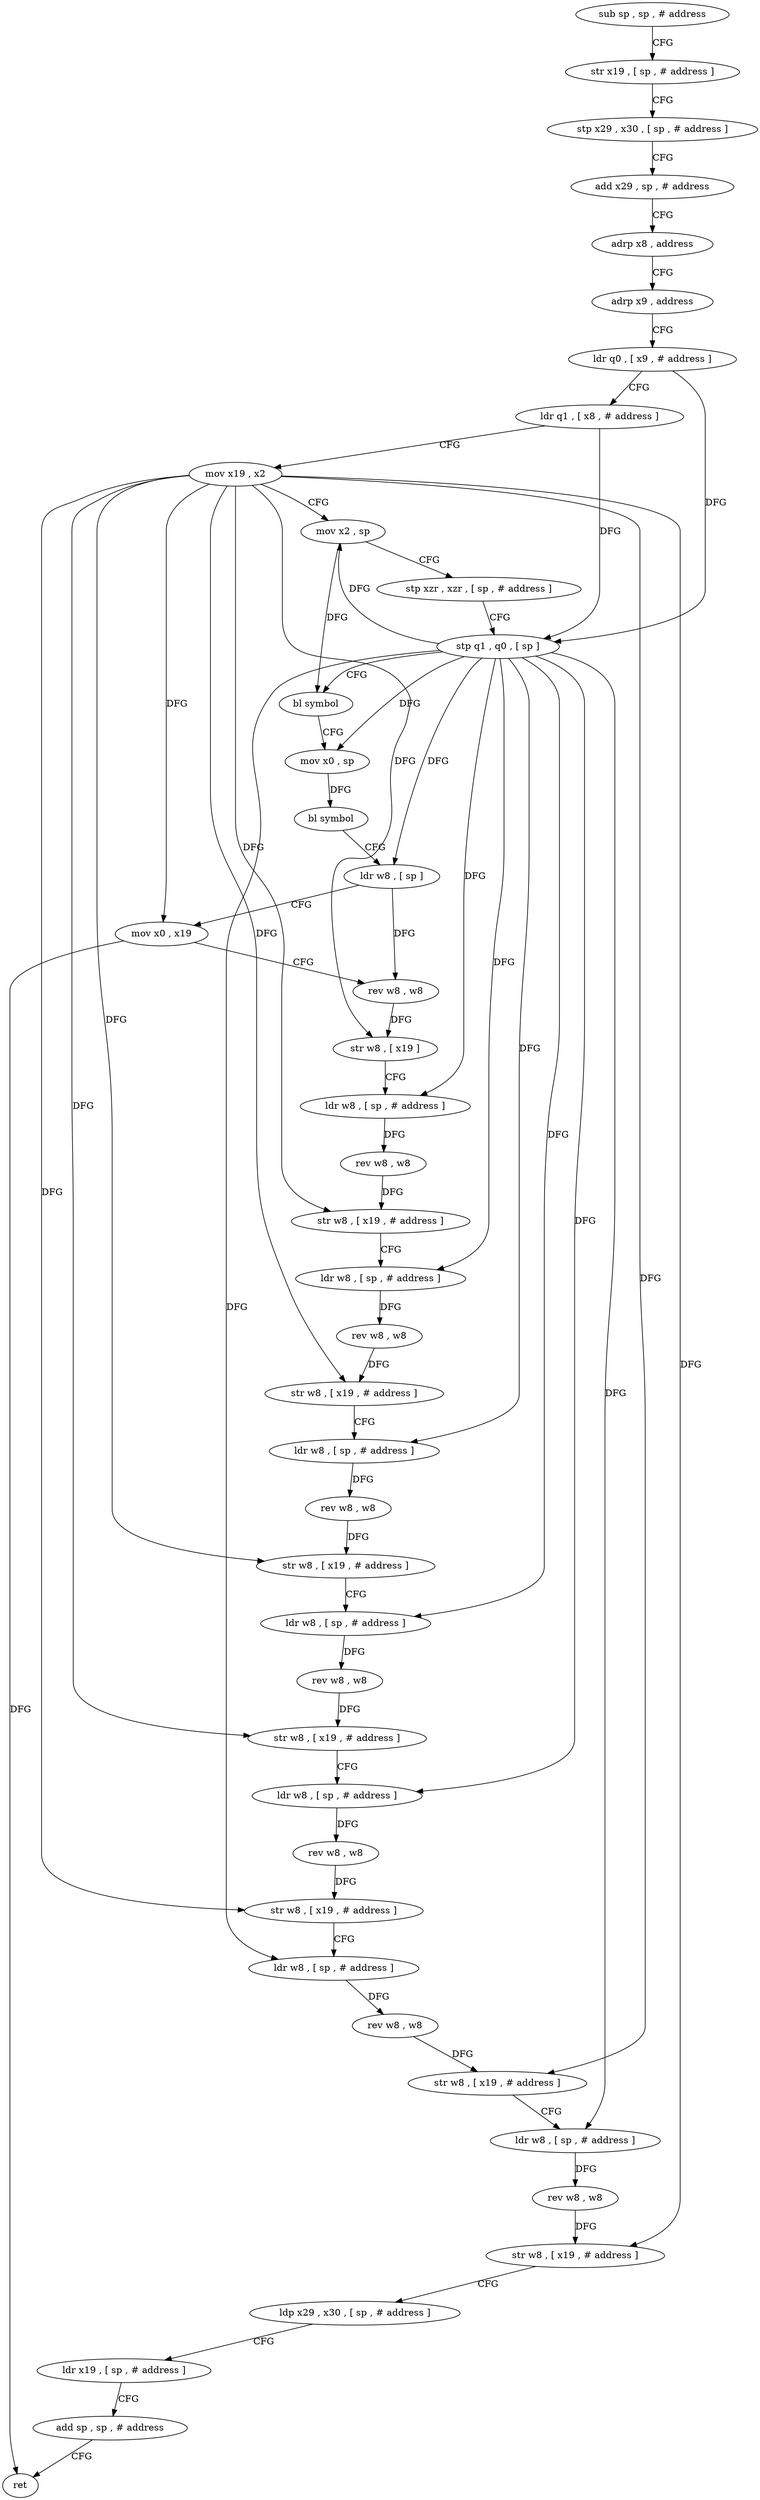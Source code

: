 digraph "func" {
"4230992" [label = "sub sp , sp , # address" ]
"4230996" [label = "str x19 , [ sp , # address ]" ]
"4231000" [label = "stp x29 , x30 , [ sp , # address ]" ]
"4231004" [label = "add x29 , sp , # address" ]
"4231008" [label = "adrp x8 , address" ]
"4231012" [label = "adrp x9 , address" ]
"4231016" [label = "ldr q0 , [ x9 , # address ]" ]
"4231020" [label = "ldr q1 , [ x8 , # address ]" ]
"4231024" [label = "mov x19 , x2" ]
"4231028" [label = "mov x2 , sp" ]
"4231032" [label = "stp xzr , xzr , [ sp , # address ]" ]
"4231036" [label = "stp q1 , q0 , [ sp ]" ]
"4231040" [label = "bl symbol" ]
"4231044" [label = "mov x0 , sp" ]
"4231048" [label = "bl symbol" ]
"4231052" [label = "ldr w8 , [ sp ]" ]
"4231056" [label = "mov x0 , x19" ]
"4231060" [label = "rev w8 , w8" ]
"4231064" [label = "str w8 , [ x19 ]" ]
"4231068" [label = "ldr w8 , [ sp , # address ]" ]
"4231072" [label = "rev w8 , w8" ]
"4231076" [label = "str w8 , [ x19 , # address ]" ]
"4231080" [label = "ldr w8 , [ sp , # address ]" ]
"4231084" [label = "rev w8 , w8" ]
"4231088" [label = "str w8 , [ x19 , # address ]" ]
"4231092" [label = "ldr w8 , [ sp , # address ]" ]
"4231096" [label = "rev w8 , w8" ]
"4231100" [label = "str w8 , [ x19 , # address ]" ]
"4231104" [label = "ldr w8 , [ sp , # address ]" ]
"4231108" [label = "rev w8 , w8" ]
"4231112" [label = "str w8 , [ x19 , # address ]" ]
"4231116" [label = "ldr w8 , [ sp , # address ]" ]
"4231120" [label = "rev w8 , w8" ]
"4231124" [label = "str w8 , [ x19 , # address ]" ]
"4231128" [label = "ldr w8 , [ sp , # address ]" ]
"4231132" [label = "rev w8 , w8" ]
"4231136" [label = "str w8 , [ x19 , # address ]" ]
"4231140" [label = "ldr w8 , [ sp , # address ]" ]
"4231144" [label = "rev w8 , w8" ]
"4231148" [label = "str w8 , [ x19 , # address ]" ]
"4231152" [label = "ldp x29 , x30 , [ sp , # address ]" ]
"4231156" [label = "ldr x19 , [ sp , # address ]" ]
"4231160" [label = "add sp , sp , # address" ]
"4231164" [label = "ret" ]
"4230992" -> "4230996" [ label = "CFG" ]
"4230996" -> "4231000" [ label = "CFG" ]
"4231000" -> "4231004" [ label = "CFG" ]
"4231004" -> "4231008" [ label = "CFG" ]
"4231008" -> "4231012" [ label = "CFG" ]
"4231012" -> "4231016" [ label = "CFG" ]
"4231016" -> "4231020" [ label = "CFG" ]
"4231016" -> "4231036" [ label = "DFG" ]
"4231020" -> "4231024" [ label = "CFG" ]
"4231020" -> "4231036" [ label = "DFG" ]
"4231024" -> "4231028" [ label = "CFG" ]
"4231024" -> "4231056" [ label = "DFG" ]
"4231024" -> "4231064" [ label = "DFG" ]
"4231024" -> "4231076" [ label = "DFG" ]
"4231024" -> "4231088" [ label = "DFG" ]
"4231024" -> "4231100" [ label = "DFG" ]
"4231024" -> "4231112" [ label = "DFG" ]
"4231024" -> "4231124" [ label = "DFG" ]
"4231024" -> "4231136" [ label = "DFG" ]
"4231024" -> "4231148" [ label = "DFG" ]
"4231028" -> "4231032" [ label = "CFG" ]
"4231028" -> "4231040" [ label = "DFG" ]
"4231032" -> "4231036" [ label = "CFG" ]
"4231036" -> "4231040" [ label = "CFG" ]
"4231036" -> "4231028" [ label = "DFG" ]
"4231036" -> "4231052" [ label = "DFG" ]
"4231036" -> "4231068" [ label = "DFG" ]
"4231036" -> "4231080" [ label = "DFG" ]
"4231036" -> "4231092" [ label = "DFG" ]
"4231036" -> "4231104" [ label = "DFG" ]
"4231036" -> "4231116" [ label = "DFG" ]
"4231036" -> "4231128" [ label = "DFG" ]
"4231036" -> "4231140" [ label = "DFG" ]
"4231036" -> "4231044" [ label = "DFG" ]
"4231040" -> "4231044" [ label = "CFG" ]
"4231044" -> "4231048" [ label = "DFG" ]
"4231048" -> "4231052" [ label = "CFG" ]
"4231052" -> "4231056" [ label = "CFG" ]
"4231052" -> "4231060" [ label = "DFG" ]
"4231056" -> "4231060" [ label = "CFG" ]
"4231056" -> "4231164" [ label = "DFG" ]
"4231060" -> "4231064" [ label = "DFG" ]
"4231064" -> "4231068" [ label = "CFG" ]
"4231068" -> "4231072" [ label = "DFG" ]
"4231072" -> "4231076" [ label = "DFG" ]
"4231076" -> "4231080" [ label = "CFG" ]
"4231080" -> "4231084" [ label = "DFG" ]
"4231084" -> "4231088" [ label = "DFG" ]
"4231088" -> "4231092" [ label = "CFG" ]
"4231092" -> "4231096" [ label = "DFG" ]
"4231096" -> "4231100" [ label = "DFG" ]
"4231100" -> "4231104" [ label = "CFG" ]
"4231104" -> "4231108" [ label = "DFG" ]
"4231108" -> "4231112" [ label = "DFG" ]
"4231112" -> "4231116" [ label = "CFG" ]
"4231116" -> "4231120" [ label = "DFG" ]
"4231120" -> "4231124" [ label = "DFG" ]
"4231124" -> "4231128" [ label = "CFG" ]
"4231128" -> "4231132" [ label = "DFG" ]
"4231132" -> "4231136" [ label = "DFG" ]
"4231136" -> "4231140" [ label = "CFG" ]
"4231140" -> "4231144" [ label = "DFG" ]
"4231144" -> "4231148" [ label = "DFG" ]
"4231148" -> "4231152" [ label = "CFG" ]
"4231152" -> "4231156" [ label = "CFG" ]
"4231156" -> "4231160" [ label = "CFG" ]
"4231160" -> "4231164" [ label = "CFG" ]
}
